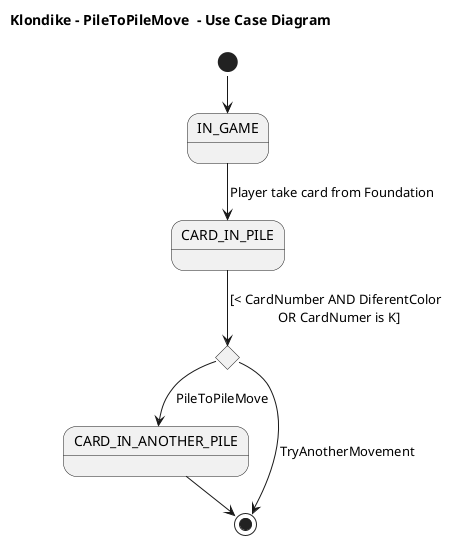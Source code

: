 @startuml UCPileToPileMove
!pragma layout smetana
title Klondike - PileToPileMove  - Use Case Diagram

state IN_GAME
state CARD_IN_PILE
state if <<choice>>
state CARD_IN_ANOTHER_PILE

[*] --> IN_GAME
IN_GAME --> CARD_IN_PILE: Player take card from Foundation
CARD_IN_PILE --> if: [< CardNumber AND DiferentColor \n OR CardNumer is K]
if --> CARD_IN_ANOTHER_PILE: PileToPileMove
if --> [*]: TryAnotherMovement
CARD_IN_ANOTHER_PILE--> [*]

@enduml
